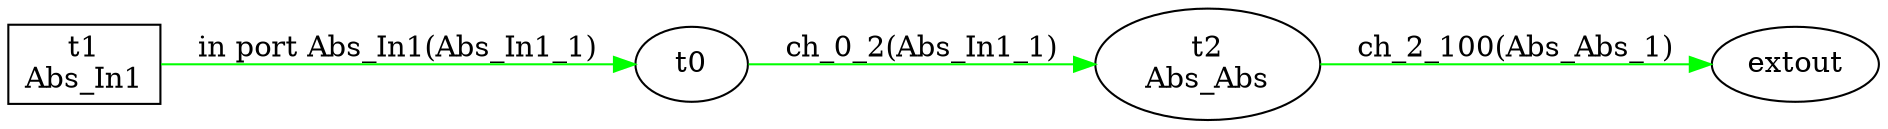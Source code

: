 digraph csp {
	graph [rankdir=LR];
	Abs_Abs	 [label="t2\nAbs_Abs"];
	t0 -> Abs_Abs	 [color=green,
		label="ch_0_2(Abs_In1_1)"];
	extout	 [label=extout];
	Abs_In1	 [label="t1\nAbs_In1",
		shape=box];
	Abs_In1 -> t0	 [color=green,
		label="in port Abs_In1(Abs_In1_1)"];
	Abs_Abs -> extout	 [color=green,
		label="ch_2_100(Abs_Abs_1)"];
}
